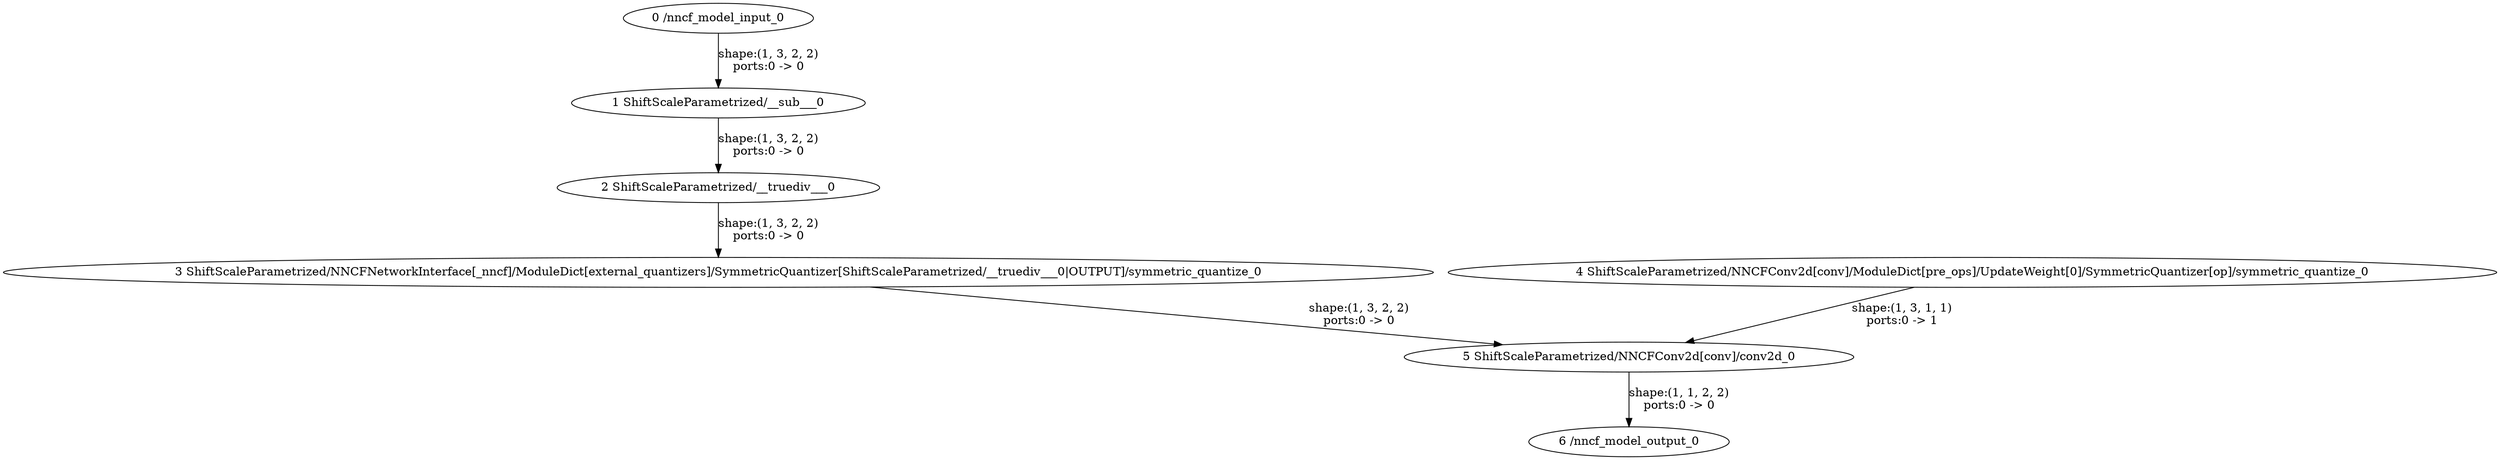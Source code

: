strict digraph  {
"0 /nncf_model_input_0" [id=0, type=nncf_model_input];
"1 ShiftScaleParametrized/__sub___0" [id=1, type=__sub__];
"2 ShiftScaleParametrized/__truediv___0" [id=2, type=__truediv__];
"3 ShiftScaleParametrized/NNCFNetworkInterface[_nncf]/ModuleDict[external_quantizers]/SymmetricQuantizer[ShiftScaleParametrized/__truediv___0|OUTPUT]/symmetric_quantize_0" [id=3, type=symmetric_quantize];
"4 ShiftScaleParametrized/NNCFConv2d[conv]/ModuleDict[pre_ops]/UpdateWeight[0]/SymmetricQuantizer[op]/symmetric_quantize_0" [id=4, type=symmetric_quantize];
"5 ShiftScaleParametrized/NNCFConv2d[conv]/conv2d_0" [id=5, type=conv2d];
"6 /nncf_model_output_0" [id=6, type=nncf_model_output];
"0 /nncf_model_input_0" -> "1 ShiftScaleParametrized/__sub___0"  [label="shape:(1, 3, 2, 2)\nports:0 -> 0", style=solid];
"1 ShiftScaleParametrized/__sub___0" -> "2 ShiftScaleParametrized/__truediv___0"  [label="shape:(1, 3, 2, 2)\nports:0 -> 0", style=solid];
"2 ShiftScaleParametrized/__truediv___0" -> "3 ShiftScaleParametrized/NNCFNetworkInterface[_nncf]/ModuleDict[external_quantizers]/SymmetricQuantizer[ShiftScaleParametrized/__truediv___0|OUTPUT]/symmetric_quantize_0"  [label="shape:(1, 3, 2, 2)\nports:0 -> 0", style=solid];
"3 ShiftScaleParametrized/NNCFNetworkInterface[_nncf]/ModuleDict[external_quantizers]/SymmetricQuantizer[ShiftScaleParametrized/__truediv___0|OUTPUT]/symmetric_quantize_0" -> "5 ShiftScaleParametrized/NNCFConv2d[conv]/conv2d_0"  [label="shape:(1, 3, 2, 2)\nports:0 -> 0", style=solid];
"4 ShiftScaleParametrized/NNCFConv2d[conv]/ModuleDict[pre_ops]/UpdateWeight[0]/SymmetricQuantizer[op]/symmetric_quantize_0" -> "5 ShiftScaleParametrized/NNCFConv2d[conv]/conv2d_0"  [label="shape:(1, 3, 1, 1)\nports:0 -> 1", style=solid];
"5 ShiftScaleParametrized/NNCFConv2d[conv]/conv2d_0" -> "6 /nncf_model_output_0"  [label="shape:(1, 1, 2, 2)\nports:0 -> 0", style=solid];
}
